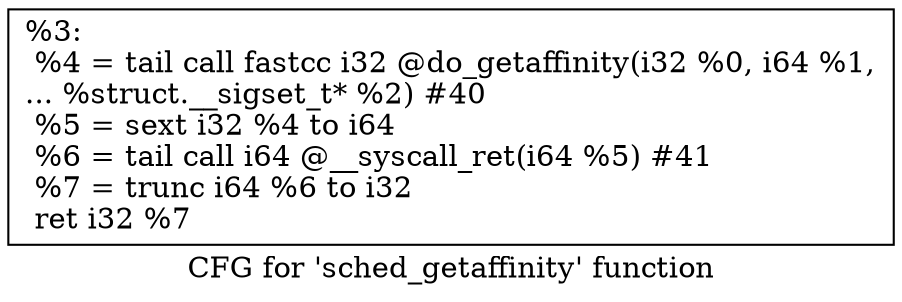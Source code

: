 digraph "CFG for 'sched_getaffinity' function" {
	label="CFG for 'sched_getaffinity' function";

	Node0x1fd97c0 [shape=record,label="{%3:\l  %4 = tail call fastcc i32 @do_getaffinity(i32 %0, i64 %1,\l... %struct.__sigset_t* %2) #40\l  %5 = sext i32 %4 to i64\l  %6 = tail call i64 @__syscall_ret(i64 %5) #41\l  %7 = trunc i64 %6 to i32\l  ret i32 %7\l}"];
}
